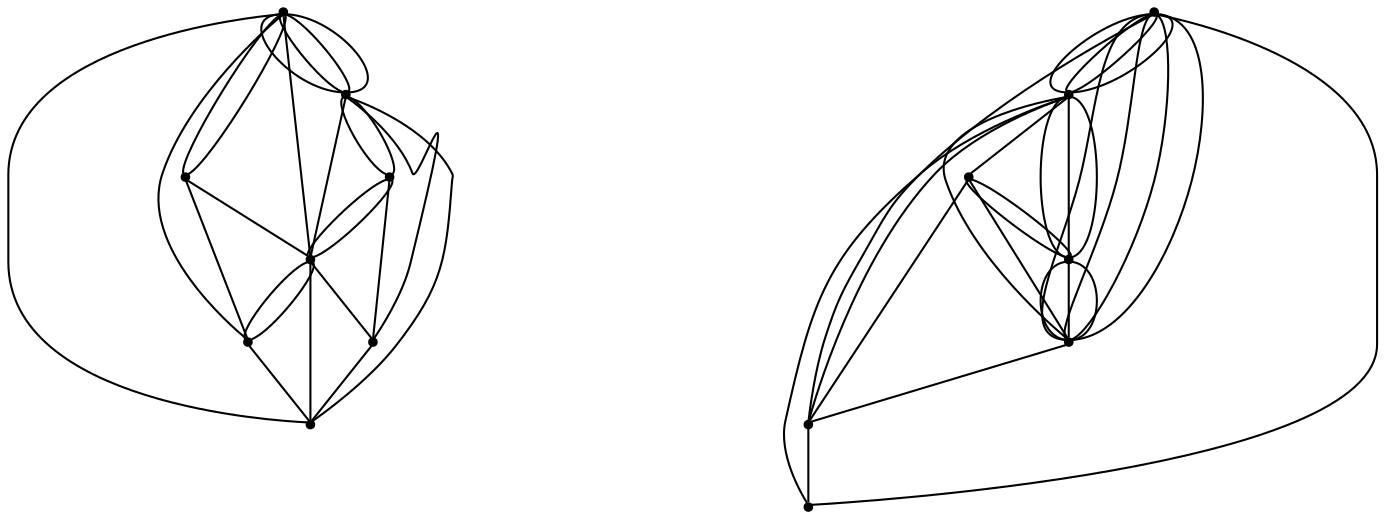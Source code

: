 graph {
  node [shape=point,comment="{\"directed\":false,\"doi\":\"10.1007/978-3-319-27261-0_34\",\"figure\":\"1 (1)\"}"]

  v0 [pos="1530.775107214726,600.7130302157645"]
  v1 [pos="1424.7311829682226,677.7451301535422"]
  v2 [pos="1643.3784311004388,438.7444020338515"]
  v3 [pos="1433.3783175372896,259.78068984524657"]
  v4 [pos="1490.3550977108448,476.10105064370566"]
  v5 [pos="1318.6382002574655,600.5548241714755"]
  v6 [pos="1359.2363527135271,475.94467274402007"]
  v7 [pos="1278.284958592167,314.4343922080038"]
  v8 [pos="1208.029994771233,429.9555730075423"]
  v9 [pos="1584.0439513696897,348.80271590683253"]
  v10 [pos="1457.5217587340826,521.1572640859675"]
  v11 [pos="1424.7311829682226,566.2462410589046"]
  v12 [pos="1290.5972659689237,328.3520411769357"]
  v13 [pos="1431.5113615936793,278.3331781880473"]
  v14 [pos="1371.683117799506,583.3983706354851"]

  v0 -- v1 [id="-1",pos="1530.775107214726,600.7130302157645 1516.2735028821276,645.430946808355 1474.277769926583,677.749374628404 1424.7311829682226,677.7451301535422"]
  v8 -- v2 [id="-2",pos="1208.029994771233,429.9555730075423 1643.3784311004388,438.7444020338515 1643.3784311004388,438.7444020338515 1643.3784311004388,438.7444020338515"]
  v8 -- v3 [id="-3",pos="1208.029994771233,429.9555730075423 1299.1444395453696,337.49925013315374 1299.1444395453696,337.49925013315374 1299.1444395453696,337.49925013315374 1433.3783175372896,259.78068984524657 1433.3783175372896,259.78068984524657 1433.3783175372896,259.78068984524657"]
  v8 -- v7 [id="-4",pos="1208.029994771233,429.9555730075423 1280.229047286445,329.5688542249725 1280.229047286445,329.5688542249725 1280.229047286445,329.5688542249725 1278.284958592167,314.4343922080038 1278.284958592167,314.4343922080038 1278.284958592167,314.4343922080038"]
  v8 -- v2 [id="-5",pos="1208.029994771233,429.9555730075423 1430.9029476131457,287.48350293854605 1430.9029476131457,287.48350293854605 1430.9029476131457,287.48350293854605 1643.3784311004388,438.7444020338515 1643.3784311004388,438.7444020338515 1643.3784311004388,438.7444020338515"]
  v0 -- v4 [id="-6",pos="1530.775107214726,600.7130302157645 1534.321795610719,589.8679798862067 1536.2280047975742,578.279287172316 1536.2280047975742,566.245478007244 1536.2280047975742,529.1981684285206 1518.1637969533158,496.37201753393003 1490.3550977108448,476.10105064370566"]
  v7 -- v8 [id="-7",pos="1278.284958592167,314.4343922080038 1208.029994771233,429.9555730075423 1208.029994771233,429.9555730075423 1208.029994771233,429.9555730075423"]
  v3 -- v2 [id="-9",pos="1433.3783175372896,259.78068984524657 1537.6832134022059,263.7765900525684 1623.5887468431886,339.3395536251511 1643.3784311004388,438.7444020338515"]
  v3 -- v7 [id="-10",pos="1433.3783175372896,259.78068984524657 1430.5476850160073,259.66463941680684 1427.645963636333,259.60871707724823 1424.7311829682226,259.60871707724823 1368.6792270546737,259.60871707724823 1317.4580372947466,280.2875258590035 1278.284958592167,314.4343922080038"]
  v4 -- v6 [id="-11",pos="1490.3550977108448,476.10105064370566 1471.9502009569492,462.6660440329829 1449.2664556155578,454.74156548917443 1424.7310557913872,454.74156548917443 1400.265775726461,454.7415654891744 1377.64198051873,462.619772674053 1359.2363527135271,475.94467274402007"]
  v5 -- v6 [id="-12",pos="1318.6382002574655,600.5548241714755 1315.1179647444155,589.7565600574715 1313.2300371264676,578.221442805148 1313.2300371264676,566.245478007244 1313.2300371264676,529.12642801282 1331.3642737287093,496.24490069160873 1359.2363527135271,475.94467274402007"]
  v3 -- v7 [id="-15",pos="1433.3783175372896,259.78068984524657 1292.4309015816602,317.37121908039626 1292.4309015816602,317.37121908039626 1292.4309015816602,317.37121908039626 1278.284958592167,314.4343922080038 1278.284958592167,314.4343922080038 1278.284958592167,314.4343922080038"]
  v13 -- v12 [id="-16",pos="1431.5113615936793,278.3331781880473 1299.1444395453696,337.4994408960689 1299.1444395453696,337.4994408960689 1299.1444395453696,337.4994408960689 1290.5972659689237,328.3520411769357 1290.5972659689237,328.3520411769357 1290.5972659689237,328.3520411769357"]
  v8 -- v13 [id="-17",pos="1208.029994771233,429.9555730075423 1431.5113615936793,278.3331781880473 1431.5113615936793,278.3331781880473 1431.5113615936793,278.3331781880473"]
  v5 -- v1 [id="-19",pos="1318.6382002574655,600.5548241714755 1375.4733054363894,633.8220643241189 1375.4733054363894,633.8220643241189 1375.4733054363894,633.8220643241189 1424.7311829682226,677.7451301535422 1424.7311829682226,677.7451301535422 1424.7311829682226,677.7451301535422"]
  v1 -- v5 [id="-20",pos="1424.7311829682226,677.7451301535422 1375.1232183526256,677.749374628404 1333.0866443772695,645.3554401193428 1318.6382002574655,600.5548241714755"]
  v5 -- v6 [id="-21",pos="1318.6382002574655,600.5548241714755 1345.2351051685055,540.2791479366406 1345.2351051685055,540.2791479366406 1345.2351051685055,540.2791479366406 1359.2363527135271,475.94467274402007 1359.2363527135271,475.94467274402007 1359.2363527135271,475.94467274402007"]
  v12 -- v8 [id="-22",pos="1290.5972659689237,328.3520411769357 1208.029994771233,429.9555730075423 1208.029994771233,429.9555730075423 1208.029994771233,429.9555730075423"]
  v5 -- v14 [id="-23",pos="1318.6382002574655,600.5548241714755 1371.683117799506,583.3983706354851 1371.683117799506,583.3983706354851 1371.683117799506,583.3983706354851"]
  v8 -- v7 [id="-24",pos="1208.029994771233,429.9555730075423 1219.0289371464496,384.3498469898951 1244.0608887102626,344.25484183630863 1278.284958592167,314.4343922080038"]
  v6 -- v0 [id="-25",pos="1359.2363527135271,475.94467274402007 1441.1251672885899,543.7004808196684 1441.1251672885899,543.7004808196684 1441.1251672885899,543.7004808196684 1530.775107214726,600.7130302157645 1530.775107214726,600.7130302157645 1530.775107214726,600.7130302157645"]
  v6 -- v14 [id="-26",pos="1359.2363527135271,475.94467274402007 1371.683117799506,583.3983706354851 1371.683117799506,583.3983706354851 1371.683117799506,583.3983706354851"]
  v6 -- v11 [id="-27",pos="1359.2363527135271,475.94467274402007 1424.7311829682226,566.2462410589046 1424.7311829682226,566.2462410589046 1424.7311829682226,566.2462410589046"]
  v6 -- v10 [id="-28",pos="1359.2363527135271,475.94467274402007 1457.5217587340826,521.1572640859675 1457.5217587340826,521.1572640859675 1457.5217587340826,521.1572640859675"]
  v14 -- v11 [id="-29",pos="1371.683117799506,583.3983706354851 1424.7311829682226,566.2462410589046 1424.7311829682226,566.2462410589046 1424.7311829682226,566.2462410589046"]
  v2 -- v3 [id="-31",pos="1643.3784311004388,438.7444020338515 1594.1706612417515,337.62426343020854 1594.1706612417515,337.62426343020854 1594.1706612417515,337.62426343020854 1433.3783175372896,259.78068984524657 1433.3783175372896,259.78068984524657 1433.3783175372896,259.78068984524657"]
  v2 -- v8 [id="-33",pos="1643.3784311004388,438.7444020338515 1430.2945336326122,297.85178531457234 1430.2945336326122,297.85178531457234 1430.2945336326122,297.85178531457234 1208.029994771233,429.9555730075423 1208.029994771233,429.9555730075423 1208.029994771233,429.9555730075423"]
  v6 -- v1 [id="-34",pos="1359.2363527135271,475.94467274402007 1398.201713574151,574.8217335584494 1398.201713574151,574.8217335584494 1398.201713574151,574.8217335584494 1424.7311829682226,677.7451301535422 1424.7311829682226,677.7451301535422 1424.7311829682226,677.7451301535422"]
  v2 -- v3 [id="-35",pos="1643.3784311004388,438.7444020338515 1594.3747800625617,351.1471285462592 1594.3747800625617,351.1471285462592 1594.3747800625617,351.1471285462592 1594.1705340649162,337.62426343020854 1594.1705340649162,337.62426343020854 1594.1705340649162,337.62426343020854 1584.5148871911604,339.41622666739113 1584.5148871911604,339.41622666739113 1584.5148871911604,339.41622666739113 1433.3783175372896,259.78068984524657 1433.3783175372896,259.78068984524657 1433.3783175372896,259.78068984524657"]
  v2 -- v9 [id="-36",pos="1643.3784311004388,438.7444020338515 1584.0439513696897,348.80271590683253 1584.0439513696897,348.80271590683253 1584.0439513696897,348.80271590683253"]
  v1 -- v0 [id="-37",pos="1424.7311829682226,677.7451301535422 1441.1334337828905,588.7821134203726 1441.1334337828905,588.7821134203726 1441.1334337828905,588.7821134203726 1530.775107214726,600.7130302157645 1530.775107214726,600.7130302157645 1530.775107214726,600.7130302157645"]
  v1 -- v0 [id="-38",pos="1424.7311829682226,677.7451301535422 1473.9431496624777,633.8553842466299 1473.9431496624777,633.8553842466299 1473.9431496624777,633.8553842466299 1530.775107214726,600.7130302157645 1530.775107214726,600.7130302157645 1530.775107214726,600.7130302157645"]
  v1 -- v11 [id="-40",pos="1424.7311829682226,677.7451301535422 1424.7311829682226,566.2462410589046 1424.7311829682226,566.2462410589046 1424.7311829682226,566.2462410589046"]
  v8 -- v2 [id="-42",pos="1208.029994771233,429.9555730075423 1429.6819228165105,309.4409503474917 1429.6819228165105,309.4409503474917 1429.6819228165105,309.4409503474917 1643.3784311004388,438.7444020338515 1643.3784311004388,438.7444020338515 1643.3784311004388,438.7444020338515"]
  v7 -- v12 [id="-43",pos="1278.284958592167,314.4343922080038 1290.5972659689237,328.3520411769357 1290.5972659689237,328.3520411769357 1290.5972659689237,328.3520411769357"]
  v13 -- v9 [id="-44",pos="1431.5113615936793,278.3331781880473 1575.5260284653846,356.46051160927937 1575.5260284653846,356.46051160927937 1575.5260284653846,356.46051160927937 1584.0439513696897,348.80271590683253 1584.0439513696897,348.80271590683253 1584.0439513696897,348.80271590683253"]
  v13 -- v2 [id="-46",pos="1431.5113615936793,278.3331781880473 1643.3784311004388,438.7444020338515 1643.3784311004388,438.7444020338515 1643.3784311004388,438.7444020338515"]
  v9 -- v3 [id="-49",pos="1584.0439513696897,348.80271590683253 1433.3783175372896,259.78068984524657 1433.3783175372896,259.78068984524657 1433.3783175372896,259.78068984524657"]
  v3 -- v2 [id="-50",pos="1433.3783175372896,259.78068984524657 1575.5259012885492,356.46038443400266 1575.5259012885492,356.46038443400266 1575.5259012885492,356.46038443400266 1643.3784311004388,438.7444020338515 1643.3784311004388,438.7444020338515 1643.3784311004388,438.7444020338515"]
  v3 -- v12 [id="-51",pos="1433.3783175372896,259.78068984524657 1290.5972659689237,328.3520411769357 1290.5972659689237,328.3520411769357 1290.5972659689237,328.3520411769357"]
  v1 -- v0 [id="-55",pos="1424.7311829682226,677.7451301535422 1457.5402629636328,611.322913823815 1457.5402629636328,611.322913823815 1457.5402629636328,611.322913823815 1530.775107214726,600.7130302157645 1530.775107214726,600.7130302157645 1530.775107214726,600.7130302157645"]
  v13 -- v3 [id="-56",pos="1431.5113615936793,278.3331781880473 1433.3783175372896,259.78068984524657 1433.3783175372896,259.78068984524657 1433.3783175372896,259.78068984524657"]
  v3 -- v7 [id="-57",pos="1433.3783175372896,259.78068984524657 1278.284958592167,314.4343922080038 1278.284958592167,314.4343922080038 1278.284958592167,314.4343922080038"]
  v0 -- v10 [id="-59",pos="1530.775107214726,600.7130302157645 1457.5217587340826,521.1572640859675 1457.5217587340826,521.1572640859675 1457.5217587340826,521.1572640859675"]
  v0 -- v11 [id="-60",pos="1530.775107214726,600.7130302157645 1424.7311829682226,566.2462410589046 1424.7311829682226,566.2462410589046 1424.7311829682226,566.2462410589046"]
  v0 -- v4 [id="-61",pos="1530.775107214726,600.7130302157645 1504.2895774172837,540.4791628531646 1504.2895774172837,540.4791628531646 1504.2895774172837,540.4791628531646 1490.3550977108448,476.10105064370566 1490.3550977108448,476.10105064370566 1490.3550977108448,476.10105064370566"]
  v10 -- v11 [id="-63",pos="1457.5217587340826,521.1572640859675 1424.7311829682226,566.2462410589046 1424.7311829682226,566.2462410589046 1424.7311829682226,566.2462410589046"]
  v10 -- v6 [id="-64",pos="1457.5217587340826,521.1572640859675 1424.793626794402,482.6206753098821 1424.793626794402,482.6206753098821 1424.793626794402,482.6206753098821 1359.2363527135271,475.94467274402007 1359.2363527135271,475.94467274402007 1359.2363527135271,475.94467274402007"]
  v4 -- v10 [id="-66",pos="1490.3550977108448,476.10105064370566 1457.5217587340826,521.1572640859675 1457.5217587340826,521.1572640859675 1457.5217587340826,521.1572640859675"]
  v1 -- v14 [id="-67",pos="1424.7311829682226,677.7451301535422 1371.683117799506,583.3983706354851 1371.683117799506,583.3983706354851 1371.683117799506,583.3983706354851"]
  v12 -- v7 [id="-13",pos="1290.5972659689237,328.3520411769357 1280.2289201096096,329.569108575526 1280.2289201096096,329.569108575526 1280.2289201096096,329.569108575526 1277.2492940331213,331.81941151015053 1277.2492940331213,331.81941151015053 1277.2492940331213,331.81941151015053 1282.4751173763702,332.55276774358526 1282.4751173763702,332.55276774358526 1282.4751173763702,332.55276774358526 1283.212743021666,331.8235447066452 1283.212743021666,331.8235447066452 1283.212743021666,331.8235447066452 1278.284958592167,314.4343922080038 1278.284958592167,314.4343922080038 1278.284958592167,314.4343922080038"]
}